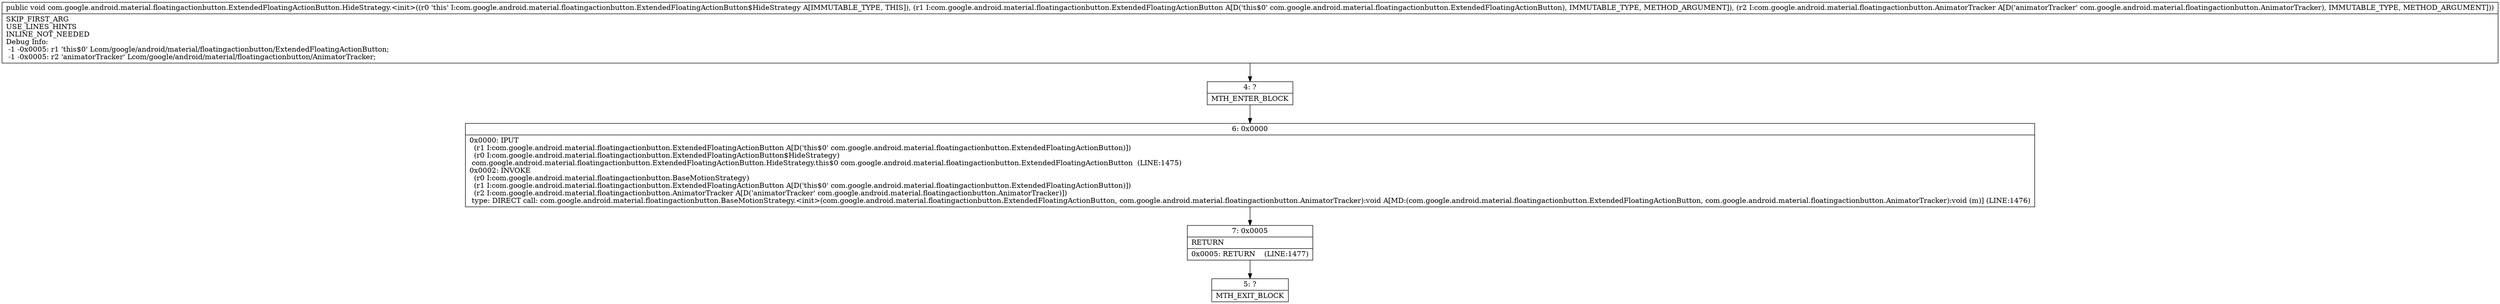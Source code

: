digraph "CFG forcom.google.android.material.floatingactionbutton.ExtendedFloatingActionButton.HideStrategy.\<init\>(Lcom\/google\/android\/material\/floatingactionbutton\/ExtendedFloatingActionButton;Lcom\/google\/android\/material\/floatingactionbutton\/AnimatorTracker;)V" {
Node_4 [shape=record,label="{4\:\ ?|MTH_ENTER_BLOCK\l}"];
Node_6 [shape=record,label="{6\:\ 0x0000|0x0000: IPUT  \l  (r1 I:com.google.android.material.floatingactionbutton.ExtendedFloatingActionButton A[D('this$0' com.google.android.material.floatingactionbutton.ExtendedFloatingActionButton)])\l  (r0 I:com.google.android.material.floatingactionbutton.ExtendedFloatingActionButton$HideStrategy)\l com.google.android.material.floatingactionbutton.ExtendedFloatingActionButton.HideStrategy.this$0 com.google.android.material.floatingactionbutton.ExtendedFloatingActionButton  (LINE:1475)\l0x0002: INVOKE  \l  (r0 I:com.google.android.material.floatingactionbutton.BaseMotionStrategy)\l  (r1 I:com.google.android.material.floatingactionbutton.ExtendedFloatingActionButton A[D('this$0' com.google.android.material.floatingactionbutton.ExtendedFloatingActionButton)])\l  (r2 I:com.google.android.material.floatingactionbutton.AnimatorTracker A[D('animatorTracker' com.google.android.material.floatingactionbutton.AnimatorTracker)])\l type: DIRECT call: com.google.android.material.floatingactionbutton.BaseMotionStrategy.\<init\>(com.google.android.material.floatingactionbutton.ExtendedFloatingActionButton, com.google.android.material.floatingactionbutton.AnimatorTracker):void A[MD:(com.google.android.material.floatingactionbutton.ExtendedFloatingActionButton, com.google.android.material.floatingactionbutton.AnimatorTracker):void (m)] (LINE:1476)\l}"];
Node_7 [shape=record,label="{7\:\ 0x0005|RETURN\l|0x0005: RETURN    (LINE:1477)\l}"];
Node_5 [shape=record,label="{5\:\ ?|MTH_EXIT_BLOCK\l}"];
MethodNode[shape=record,label="{public void com.google.android.material.floatingactionbutton.ExtendedFloatingActionButton.HideStrategy.\<init\>((r0 'this' I:com.google.android.material.floatingactionbutton.ExtendedFloatingActionButton$HideStrategy A[IMMUTABLE_TYPE, THIS]), (r1 I:com.google.android.material.floatingactionbutton.ExtendedFloatingActionButton A[D('this$0' com.google.android.material.floatingactionbutton.ExtendedFloatingActionButton), IMMUTABLE_TYPE, METHOD_ARGUMENT]), (r2 I:com.google.android.material.floatingactionbutton.AnimatorTracker A[D('animatorTracker' com.google.android.material.floatingactionbutton.AnimatorTracker), IMMUTABLE_TYPE, METHOD_ARGUMENT]))  | SKIP_FIRST_ARG\lUSE_LINES_HINTS\lINLINE_NOT_NEEDED\lDebug Info:\l  \-1 \-0x0005: r1 'this$0' Lcom\/google\/android\/material\/floatingactionbutton\/ExtendedFloatingActionButton;\l  \-1 \-0x0005: r2 'animatorTracker' Lcom\/google\/android\/material\/floatingactionbutton\/AnimatorTracker;\l}"];
MethodNode -> Node_4;Node_4 -> Node_6;
Node_6 -> Node_7;
Node_7 -> Node_5;
}

